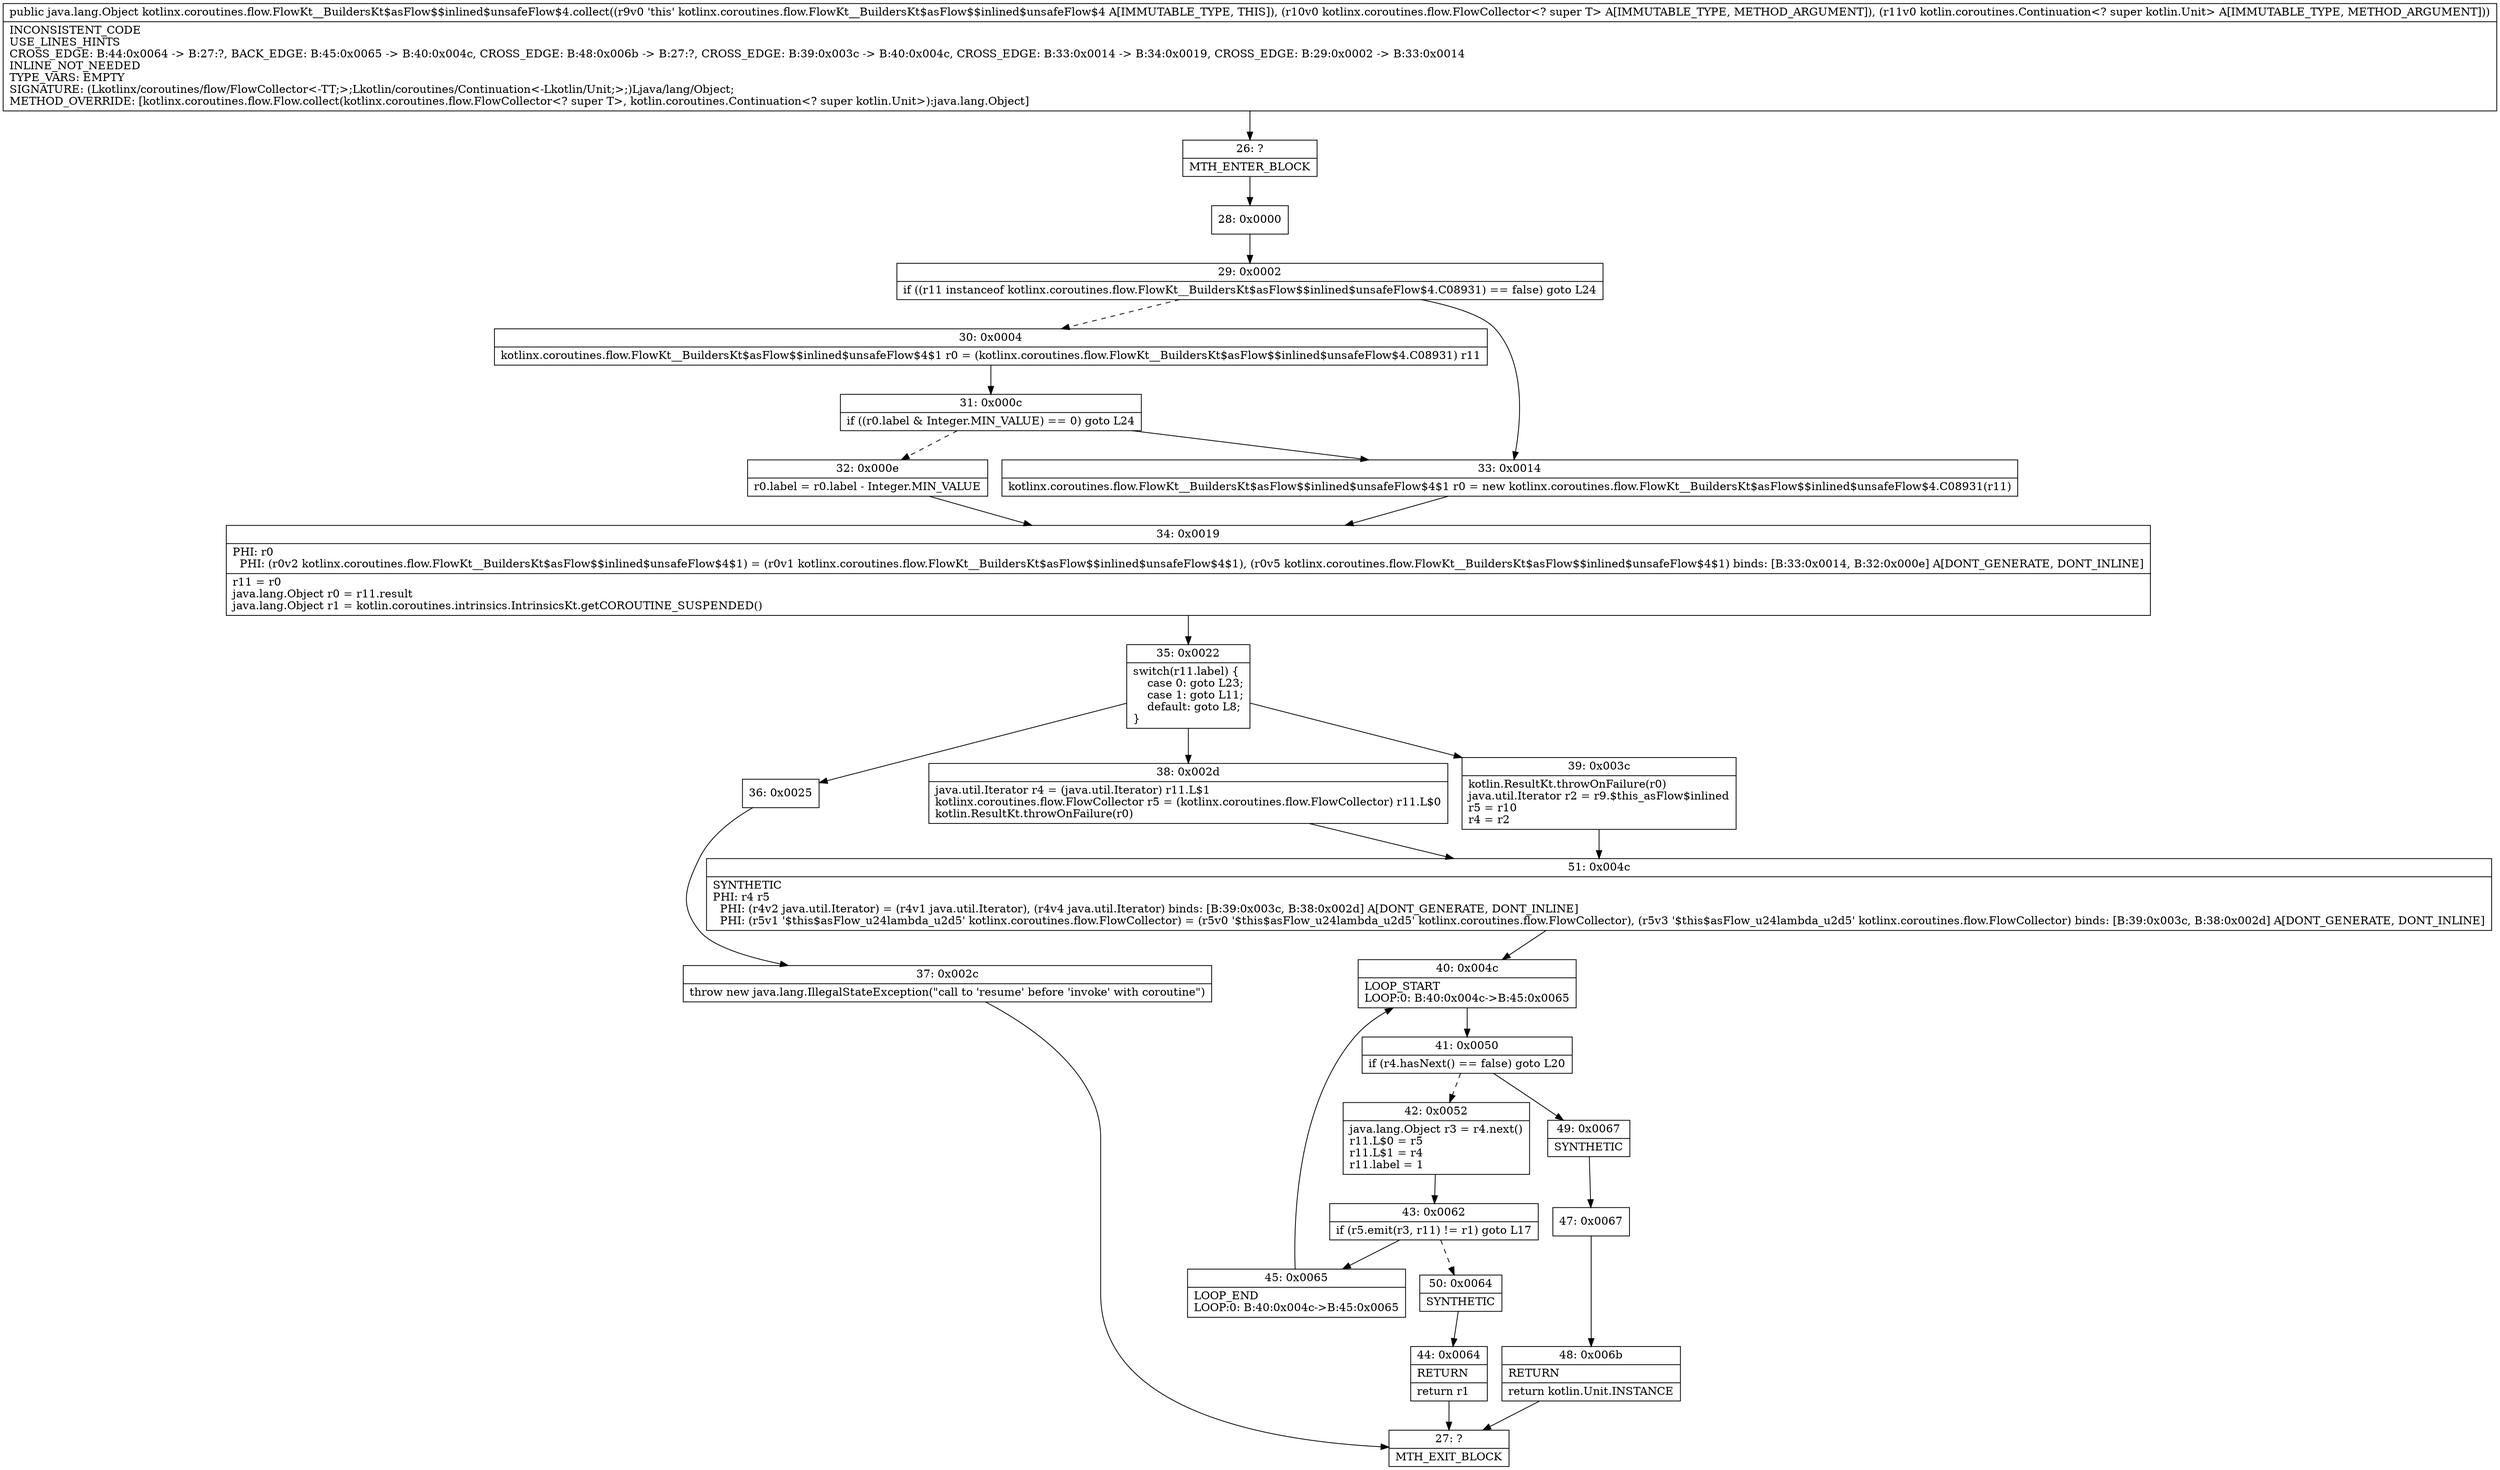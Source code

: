 digraph "CFG forkotlinx.coroutines.flow.FlowKt__BuildersKt$asFlow$$inlined$unsafeFlow$4.collect(Lkotlinx\/coroutines\/flow\/FlowCollector;Lkotlin\/coroutines\/Continuation;)Ljava\/lang\/Object;" {
Node_26 [shape=record,label="{26\:\ ?|MTH_ENTER_BLOCK\l}"];
Node_28 [shape=record,label="{28\:\ 0x0000}"];
Node_29 [shape=record,label="{29\:\ 0x0002|if ((r11 instanceof kotlinx.coroutines.flow.FlowKt__BuildersKt$asFlow$$inlined$unsafeFlow$4.C08931) == false) goto L24\l}"];
Node_30 [shape=record,label="{30\:\ 0x0004|kotlinx.coroutines.flow.FlowKt__BuildersKt$asFlow$$inlined$unsafeFlow$4$1 r0 = (kotlinx.coroutines.flow.FlowKt__BuildersKt$asFlow$$inlined$unsafeFlow$4.C08931) r11\l}"];
Node_31 [shape=record,label="{31\:\ 0x000c|if ((r0.label & Integer.MIN_VALUE) == 0) goto L24\l}"];
Node_32 [shape=record,label="{32\:\ 0x000e|r0.label = r0.label \- Integer.MIN_VALUE\l}"];
Node_34 [shape=record,label="{34\:\ 0x0019|PHI: r0 \l  PHI: (r0v2 kotlinx.coroutines.flow.FlowKt__BuildersKt$asFlow$$inlined$unsafeFlow$4$1) = (r0v1 kotlinx.coroutines.flow.FlowKt__BuildersKt$asFlow$$inlined$unsafeFlow$4$1), (r0v5 kotlinx.coroutines.flow.FlowKt__BuildersKt$asFlow$$inlined$unsafeFlow$4$1) binds: [B:33:0x0014, B:32:0x000e] A[DONT_GENERATE, DONT_INLINE]\l|r11 = r0\ljava.lang.Object r0 = r11.result\ljava.lang.Object r1 = kotlin.coroutines.intrinsics.IntrinsicsKt.getCOROUTINE_SUSPENDED()\l}"];
Node_35 [shape=record,label="{35\:\ 0x0022|switch(r11.label) \{\l    case 0: goto L23;\l    case 1: goto L11;\l    default: goto L8;\l\}\l}"];
Node_36 [shape=record,label="{36\:\ 0x0025}"];
Node_37 [shape=record,label="{37\:\ 0x002c|throw new java.lang.IllegalStateException(\"call to 'resume' before 'invoke' with coroutine\")\l}"];
Node_27 [shape=record,label="{27\:\ ?|MTH_EXIT_BLOCK\l}"];
Node_38 [shape=record,label="{38\:\ 0x002d|java.util.Iterator r4 = (java.util.Iterator) r11.L$1\lkotlinx.coroutines.flow.FlowCollector r5 = (kotlinx.coroutines.flow.FlowCollector) r11.L$0\lkotlin.ResultKt.throwOnFailure(r0)\l}"];
Node_51 [shape=record,label="{51\:\ 0x004c|SYNTHETIC\lPHI: r4 r5 \l  PHI: (r4v2 java.util.Iterator) = (r4v1 java.util.Iterator), (r4v4 java.util.Iterator) binds: [B:39:0x003c, B:38:0x002d] A[DONT_GENERATE, DONT_INLINE]\l  PHI: (r5v1 '$this$asFlow_u24lambda_u2d5' kotlinx.coroutines.flow.FlowCollector) = (r5v0 '$this$asFlow_u24lambda_u2d5' kotlinx.coroutines.flow.FlowCollector), (r5v3 '$this$asFlow_u24lambda_u2d5' kotlinx.coroutines.flow.FlowCollector) binds: [B:39:0x003c, B:38:0x002d] A[DONT_GENERATE, DONT_INLINE]\l}"];
Node_40 [shape=record,label="{40\:\ 0x004c|LOOP_START\lLOOP:0: B:40:0x004c\-\>B:45:0x0065\l}"];
Node_41 [shape=record,label="{41\:\ 0x0050|if (r4.hasNext() == false) goto L20\l}"];
Node_42 [shape=record,label="{42\:\ 0x0052|java.lang.Object r3 = r4.next()\lr11.L$0 = r5\lr11.L$1 = r4\lr11.label = 1\l}"];
Node_43 [shape=record,label="{43\:\ 0x0062|if (r5.emit(r3, r11) != r1) goto L17\l}"];
Node_45 [shape=record,label="{45\:\ 0x0065|LOOP_END\lLOOP:0: B:40:0x004c\-\>B:45:0x0065\l}"];
Node_50 [shape=record,label="{50\:\ 0x0064|SYNTHETIC\l}"];
Node_44 [shape=record,label="{44\:\ 0x0064|RETURN\l|return r1\l}"];
Node_49 [shape=record,label="{49\:\ 0x0067|SYNTHETIC\l}"];
Node_47 [shape=record,label="{47\:\ 0x0067}"];
Node_48 [shape=record,label="{48\:\ 0x006b|RETURN\l|return kotlin.Unit.INSTANCE\l}"];
Node_39 [shape=record,label="{39\:\ 0x003c|kotlin.ResultKt.throwOnFailure(r0)\ljava.util.Iterator r2 = r9.$this_asFlow$inlined\lr5 = r10\lr4 = r2\l}"];
Node_33 [shape=record,label="{33\:\ 0x0014|kotlinx.coroutines.flow.FlowKt__BuildersKt$asFlow$$inlined$unsafeFlow$4$1 r0 = new kotlinx.coroutines.flow.FlowKt__BuildersKt$asFlow$$inlined$unsafeFlow$4.C08931(r11)\l}"];
MethodNode[shape=record,label="{public java.lang.Object kotlinx.coroutines.flow.FlowKt__BuildersKt$asFlow$$inlined$unsafeFlow$4.collect((r9v0 'this' kotlinx.coroutines.flow.FlowKt__BuildersKt$asFlow$$inlined$unsafeFlow$4 A[IMMUTABLE_TYPE, THIS]), (r10v0 kotlinx.coroutines.flow.FlowCollector\<? super T\> A[IMMUTABLE_TYPE, METHOD_ARGUMENT]), (r11v0 kotlin.coroutines.Continuation\<? super kotlin.Unit\> A[IMMUTABLE_TYPE, METHOD_ARGUMENT]))  | INCONSISTENT_CODE\lUSE_LINES_HINTS\lCROSS_EDGE: B:44:0x0064 \-\> B:27:?, BACK_EDGE: B:45:0x0065 \-\> B:40:0x004c, CROSS_EDGE: B:48:0x006b \-\> B:27:?, CROSS_EDGE: B:39:0x003c \-\> B:40:0x004c, CROSS_EDGE: B:33:0x0014 \-\> B:34:0x0019, CROSS_EDGE: B:29:0x0002 \-\> B:33:0x0014\lINLINE_NOT_NEEDED\lTYPE_VARS: EMPTY\lSIGNATURE: (Lkotlinx\/coroutines\/flow\/FlowCollector\<\-TT;\>;Lkotlin\/coroutines\/Continuation\<\-Lkotlin\/Unit;\>;)Ljava\/lang\/Object;\lMETHOD_OVERRIDE: [kotlinx.coroutines.flow.Flow.collect(kotlinx.coroutines.flow.FlowCollector\<? super T\>, kotlin.coroutines.Continuation\<? super kotlin.Unit\>):java.lang.Object]\l}"];
MethodNode -> Node_26;Node_26 -> Node_28;
Node_28 -> Node_29;
Node_29 -> Node_30[style=dashed];
Node_29 -> Node_33;
Node_30 -> Node_31;
Node_31 -> Node_32[style=dashed];
Node_31 -> Node_33;
Node_32 -> Node_34;
Node_34 -> Node_35;
Node_35 -> Node_36;
Node_35 -> Node_38;
Node_35 -> Node_39;
Node_36 -> Node_37;
Node_37 -> Node_27;
Node_38 -> Node_51;
Node_51 -> Node_40;
Node_40 -> Node_41;
Node_41 -> Node_42[style=dashed];
Node_41 -> Node_49;
Node_42 -> Node_43;
Node_43 -> Node_45;
Node_43 -> Node_50[style=dashed];
Node_45 -> Node_40;
Node_50 -> Node_44;
Node_44 -> Node_27;
Node_49 -> Node_47;
Node_47 -> Node_48;
Node_48 -> Node_27;
Node_39 -> Node_51;
Node_33 -> Node_34;
}

